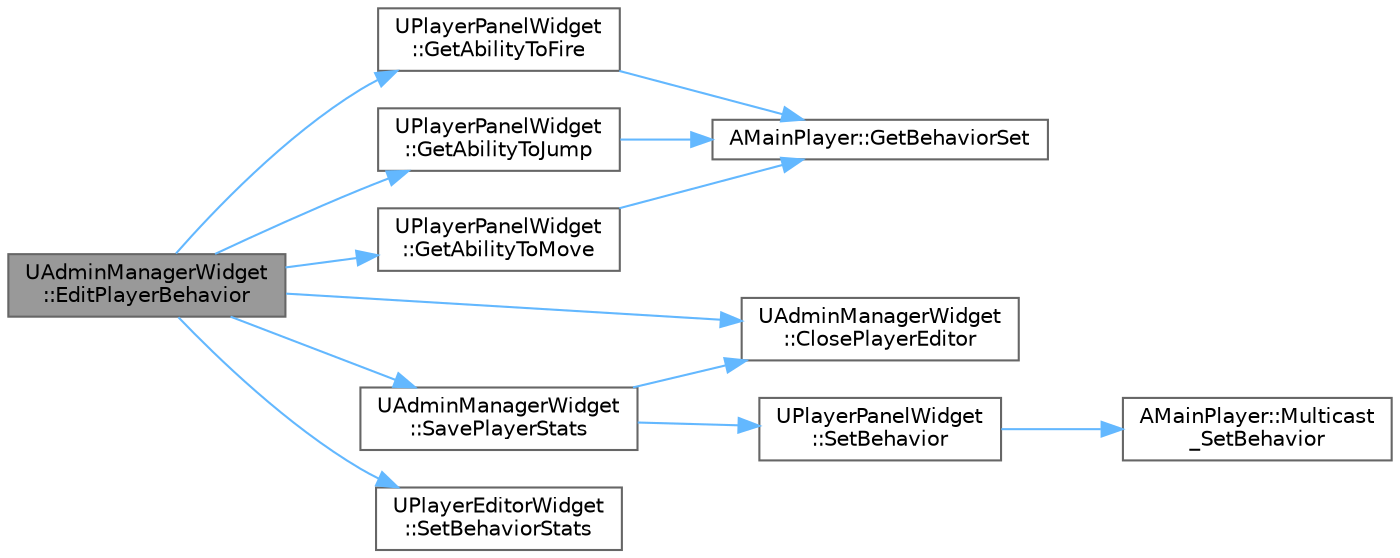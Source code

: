 digraph "UAdminManagerWidget::EditPlayerBehavior"
{
 // LATEX_PDF_SIZE
  bgcolor="transparent";
  edge [fontname=Helvetica,fontsize=10,labelfontname=Helvetica,labelfontsize=10];
  node [fontname=Helvetica,fontsize=10,shape=box,height=0.2,width=0.4];
  rankdir="LR";
  Node1 [id="Node000001",label="UAdminManagerWidget\l::EditPlayerBehavior",height=0.2,width=0.4,color="gray40", fillcolor="grey60", style="filled", fontcolor="black",tooltip=" "];
  Node1 -> Node2 [id="edge13_Node000001_Node000002",color="steelblue1",style="solid",tooltip=" "];
  Node2 [id="Node000002",label="UAdminManagerWidget\l::ClosePlayerEditor",height=0.2,width=0.4,color="grey40", fillcolor="white", style="filled",URL="$class_u_admin_manager_widget.html#a7af1825ee752de0cbfac2928c9d39695",tooltip=" "];
  Node1 -> Node3 [id="edge14_Node000001_Node000003",color="steelblue1",style="solid",tooltip=" "];
  Node3 [id="Node000003",label="UPlayerPanelWidget\l::GetAbilityToFire",height=0.2,width=0.4,color="grey40", fillcolor="white", style="filled",URL="$class_u_player_panel_widget.html#a0ffda561b98ebe9f608a516e92d48ec7",tooltip=" "];
  Node3 -> Node4 [id="edge15_Node000003_Node000004",color="steelblue1",style="solid",tooltip=" "];
  Node4 [id="Node000004",label="AMainPlayer::GetBehaviorSet",height=0.2,width=0.4,color="grey40", fillcolor="white", style="filled",URL="$class_a_main_player.html#affc455d728b8648bbbf38a4c24705455",tooltip=" "];
  Node1 -> Node5 [id="edge16_Node000001_Node000005",color="steelblue1",style="solid",tooltip=" "];
  Node5 [id="Node000005",label="UPlayerPanelWidget\l::GetAbilityToJump",height=0.2,width=0.4,color="grey40", fillcolor="white", style="filled",URL="$class_u_player_panel_widget.html#aee3adca1c7081fec6da5cbcffe5933d0",tooltip=" "];
  Node5 -> Node4 [id="edge17_Node000005_Node000004",color="steelblue1",style="solid",tooltip=" "];
  Node1 -> Node6 [id="edge18_Node000001_Node000006",color="steelblue1",style="solid",tooltip=" "];
  Node6 [id="Node000006",label="UPlayerPanelWidget\l::GetAbilityToMove",height=0.2,width=0.4,color="grey40", fillcolor="white", style="filled",URL="$class_u_player_panel_widget.html#acda5f9d03a6289aaeb9dcc37120f612d",tooltip=" "];
  Node6 -> Node4 [id="edge19_Node000006_Node000004",color="steelblue1",style="solid",tooltip=" "];
  Node1 -> Node7 [id="edge20_Node000001_Node000007",color="steelblue1",style="solid",tooltip=" "];
  Node7 [id="Node000007",label="UAdminManagerWidget\l::SavePlayerStats",height=0.2,width=0.4,color="grey40", fillcolor="white", style="filled",URL="$class_u_admin_manager_widget.html#a7748cd69a633a6afff4dd81c844b852b",tooltip=" "];
  Node7 -> Node2 [id="edge21_Node000007_Node000002",color="steelblue1",style="solid",tooltip=" "];
  Node7 -> Node8 [id="edge22_Node000007_Node000008",color="steelblue1",style="solid",tooltip=" "];
  Node8 [id="Node000008",label="UPlayerPanelWidget\l::SetBehavior",height=0.2,width=0.4,color="grey40", fillcolor="white", style="filled",URL="$class_u_player_panel_widget.html#ae0b35b4e0430fff019bde68c8eba9e7c",tooltip=" "];
  Node8 -> Node9 [id="edge23_Node000008_Node000009",color="steelblue1",style="solid",tooltip=" "];
  Node9 [id="Node000009",label="AMainPlayer::Multicast\l_SetBehavior",height=0.2,width=0.4,color="grey40", fillcolor="white", style="filled",URL="$class_a_main_player.html#a03de5f0a72fb28a5ad6e186af278b592",tooltip=" "];
  Node1 -> Node10 [id="edge24_Node000001_Node000010",color="steelblue1",style="solid",tooltip=" "];
  Node10 [id="Node000010",label="UPlayerEditorWidget\l::SetBehaviorStats",height=0.2,width=0.4,color="grey40", fillcolor="white", style="filled",URL="$class_u_player_editor_widget.html#a8e533623cfde97117414802f2fee90b2",tooltip=" "];
}
